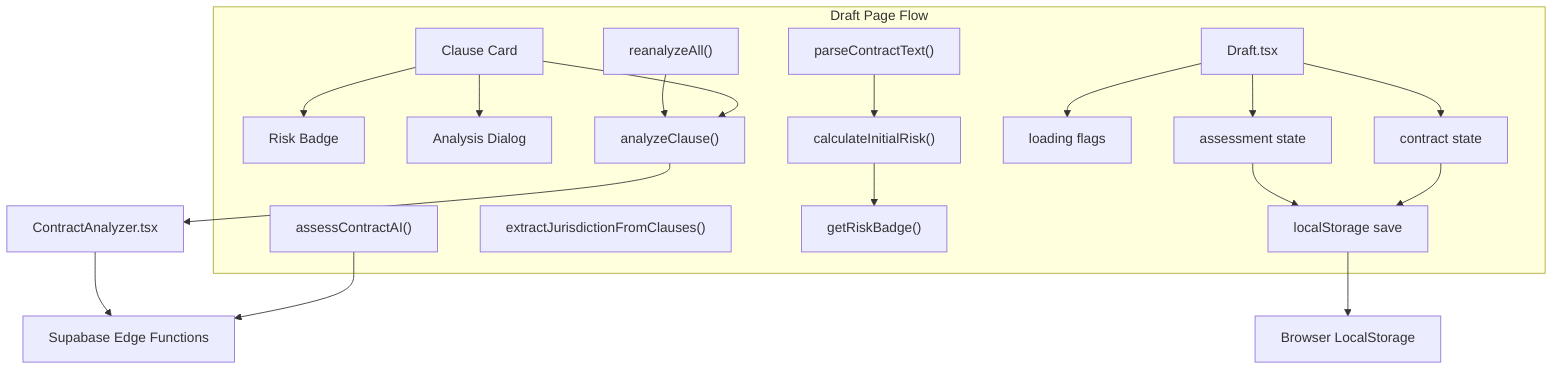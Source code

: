 graph TB
  subgraph "Draft Page Flow"
    Draft["Draft.tsx"]
    ClauseCard["Clause Card"]
    RiskBadge["Risk Badge"]
    AnalysisDialog["Analysis Dialog"]

    ContractState["contract state"]
    AssessmentState["assessment state"]
    Loading["loading flags"]

    AnalyzeClause["analyzeClause()"]
    AssessContract["assessContractAI()"]
    ReanalyzeAll["reanalyzeAll()"]

    CalcRisk["calculateInitialRisk()"]
    ExtractJur["extractJurisdictionFromClauses()"]
    GetBadge["getRiskBadge()"]

    ParseText["parseContractText()"]
    Save["localStorage save"]
  end

  ContractAnalyzer["ContractAnalyzer.tsx"]
  Edge["Supabase Edge Functions"]
  LocalStorage["Browser LocalStorage"]

  Draft --> ContractState
  Draft --> AssessmentState
  Draft --> Loading
  ClauseCard --> AnalyzeClause
  ClauseCard --> RiskBadge
  ClauseCard --> AnalysisDialog
  AnalyzeClause --> ContractAnalyzer
  AssessContract --> Edge
  ReanalyzeAll --> AnalyzeClause
  ContractAnalyzer --> Edge
  CalcRisk --> GetBadge
  ParseText --> CalcRisk
  ContractState --> Save
  AssessmentState --> Save
  Save --> LocalStorage